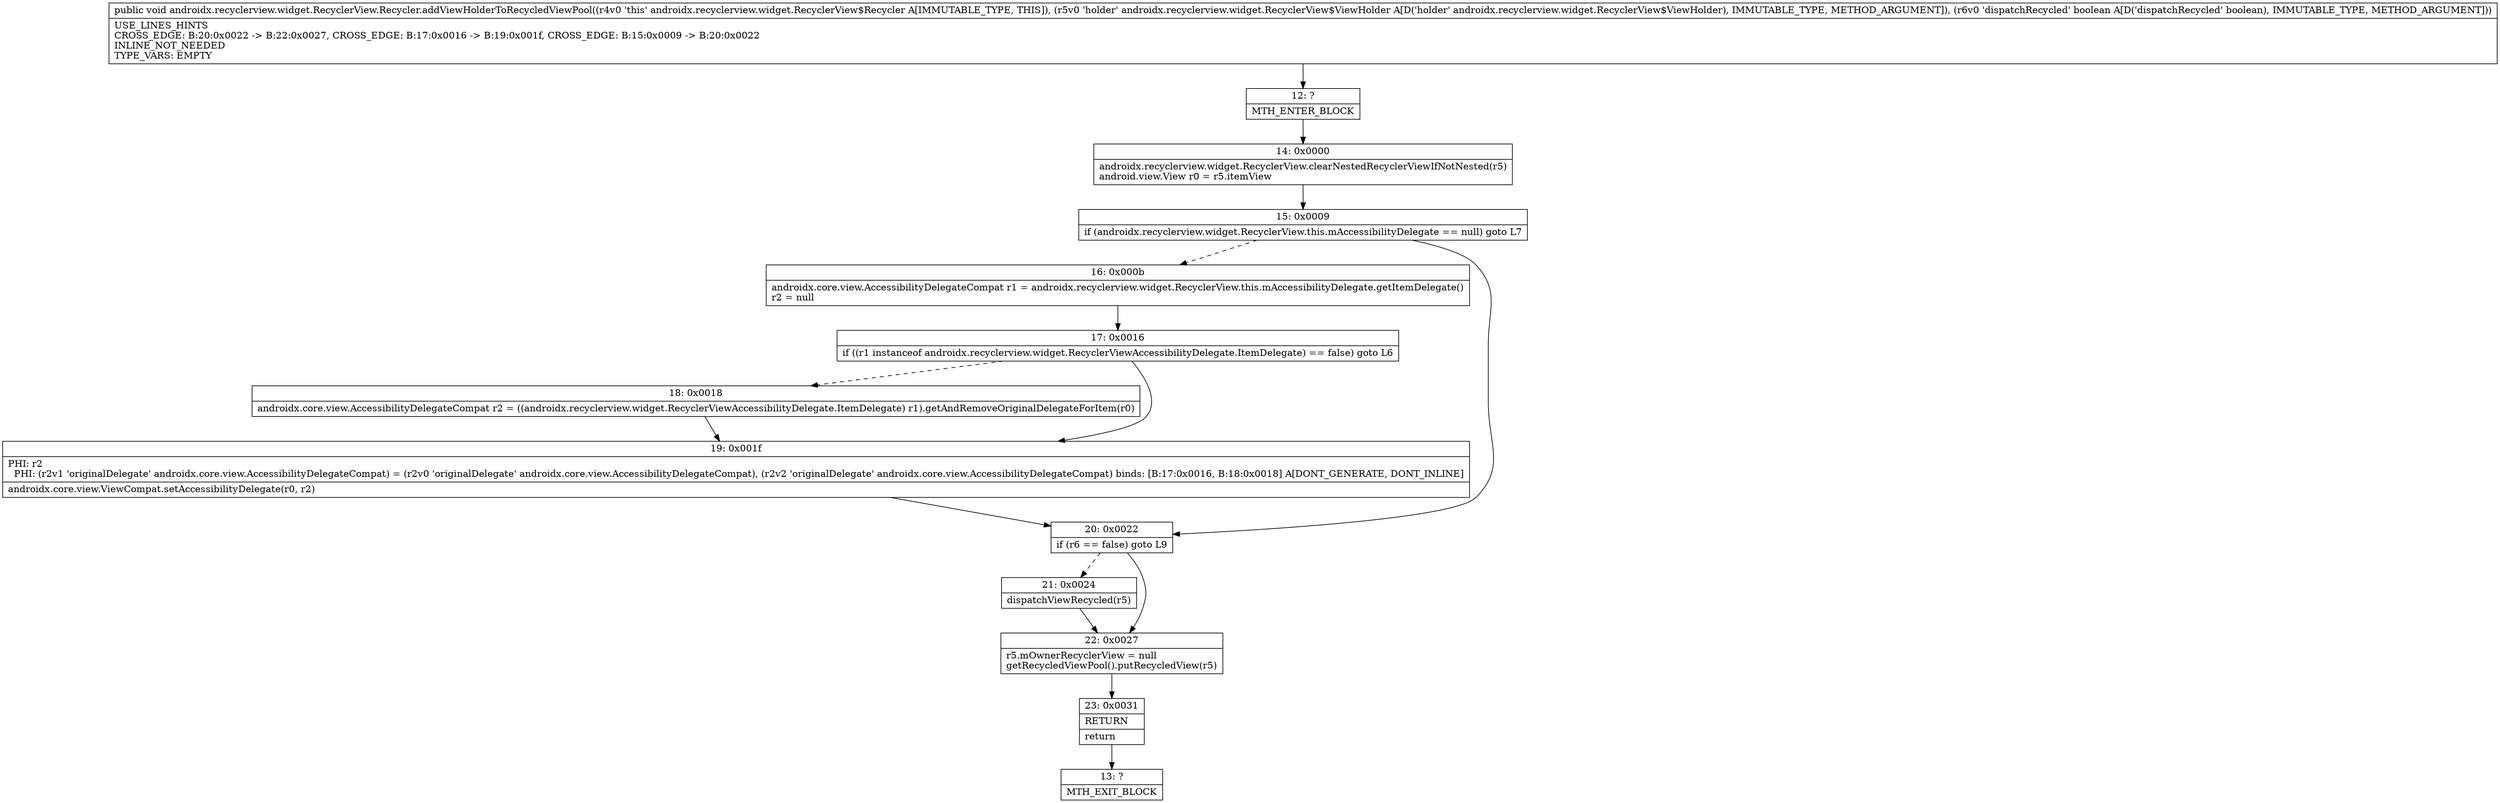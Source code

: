 digraph "CFG forandroidx.recyclerview.widget.RecyclerView.Recycler.addViewHolderToRecycledViewPool(Landroidx\/recyclerview\/widget\/RecyclerView$ViewHolder;Z)V" {
Node_12 [shape=record,label="{12\:\ ?|MTH_ENTER_BLOCK\l}"];
Node_14 [shape=record,label="{14\:\ 0x0000|androidx.recyclerview.widget.RecyclerView.clearNestedRecyclerViewIfNotNested(r5)\landroid.view.View r0 = r5.itemView\l}"];
Node_15 [shape=record,label="{15\:\ 0x0009|if (androidx.recyclerview.widget.RecyclerView.this.mAccessibilityDelegate == null) goto L7\l}"];
Node_16 [shape=record,label="{16\:\ 0x000b|androidx.core.view.AccessibilityDelegateCompat r1 = androidx.recyclerview.widget.RecyclerView.this.mAccessibilityDelegate.getItemDelegate()\lr2 = null\l}"];
Node_17 [shape=record,label="{17\:\ 0x0016|if ((r1 instanceof androidx.recyclerview.widget.RecyclerViewAccessibilityDelegate.ItemDelegate) == false) goto L6\l}"];
Node_18 [shape=record,label="{18\:\ 0x0018|androidx.core.view.AccessibilityDelegateCompat r2 = ((androidx.recyclerview.widget.RecyclerViewAccessibilityDelegate.ItemDelegate) r1).getAndRemoveOriginalDelegateForItem(r0)\l}"];
Node_19 [shape=record,label="{19\:\ 0x001f|PHI: r2 \l  PHI: (r2v1 'originalDelegate' androidx.core.view.AccessibilityDelegateCompat) = (r2v0 'originalDelegate' androidx.core.view.AccessibilityDelegateCompat), (r2v2 'originalDelegate' androidx.core.view.AccessibilityDelegateCompat) binds: [B:17:0x0016, B:18:0x0018] A[DONT_GENERATE, DONT_INLINE]\l|androidx.core.view.ViewCompat.setAccessibilityDelegate(r0, r2)\l}"];
Node_20 [shape=record,label="{20\:\ 0x0022|if (r6 == false) goto L9\l}"];
Node_21 [shape=record,label="{21\:\ 0x0024|dispatchViewRecycled(r5)\l}"];
Node_22 [shape=record,label="{22\:\ 0x0027|r5.mOwnerRecyclerView = null\lgetRecycledViewPool().putRecycledView(r5)\l}"];
Node_23 [shape=record,label="{23\:\ 0x0031|RETURN\l|return\l}"];
Node_13 [shape=record,label="{13\:\ ?|MTH_EXIT_BLOCK\l}"];
MethodNode[shape=record,label="{public void androidx.recyclerview.widget.RecyclerView.Recycler.addViewHolderToRecycledViewPool((r4v0 'this' androidx.recyclerview.widget.RecyclerView$Recycler A[IMMUTABLE_TYPE, THIS]), (r5v0 'holder' androidx.recyclerview.widget.RecyclerView$ViewHolder A[D('holder' androidx.recyclerview.widget.RecyclerView$ViewHolder), IMMUTABLE_TYPE, METHOD_ARGUMENT]), (r6v0 'dispatchRecycled' boolean A[D('dispatchRecycled' boolean), IMMUTABLE_TYPE, METHOD_ARGUMENT]))  | USE_LINES_HINTS\lCROSS_EDGE: B:20:0x0022 \-\> B:22:0x0027, CROSS_EDGE: B:17:0x0016 \-\> B:19:0x001f, CROSS_EDGE: B:15:0x0009 \-\> B:20:0x0022\lINLINE_NOT_NEEDED\lTYPE_VARS: EMPTY\l}"];
MethodNode -> Node_12;Node_12 -> Node_14;
Node_14 -> Node_15;
Node_15 -> Node_16[style=dashed];
Node_15 -> Node_20;
Node_16 -> Node_17;
Node_17 -> Node_18[style=dashed];
Node_17 -> Node_19;
Node_18 -> Node_19;
Node_19 -> Node_20;
Node_20 -> Node_21[style=dashed];
Node_20 -> Node_22;
Node_21 -> Node_22;
Node_22 -> Node_23;
Node_23 -> Node_13;
}

